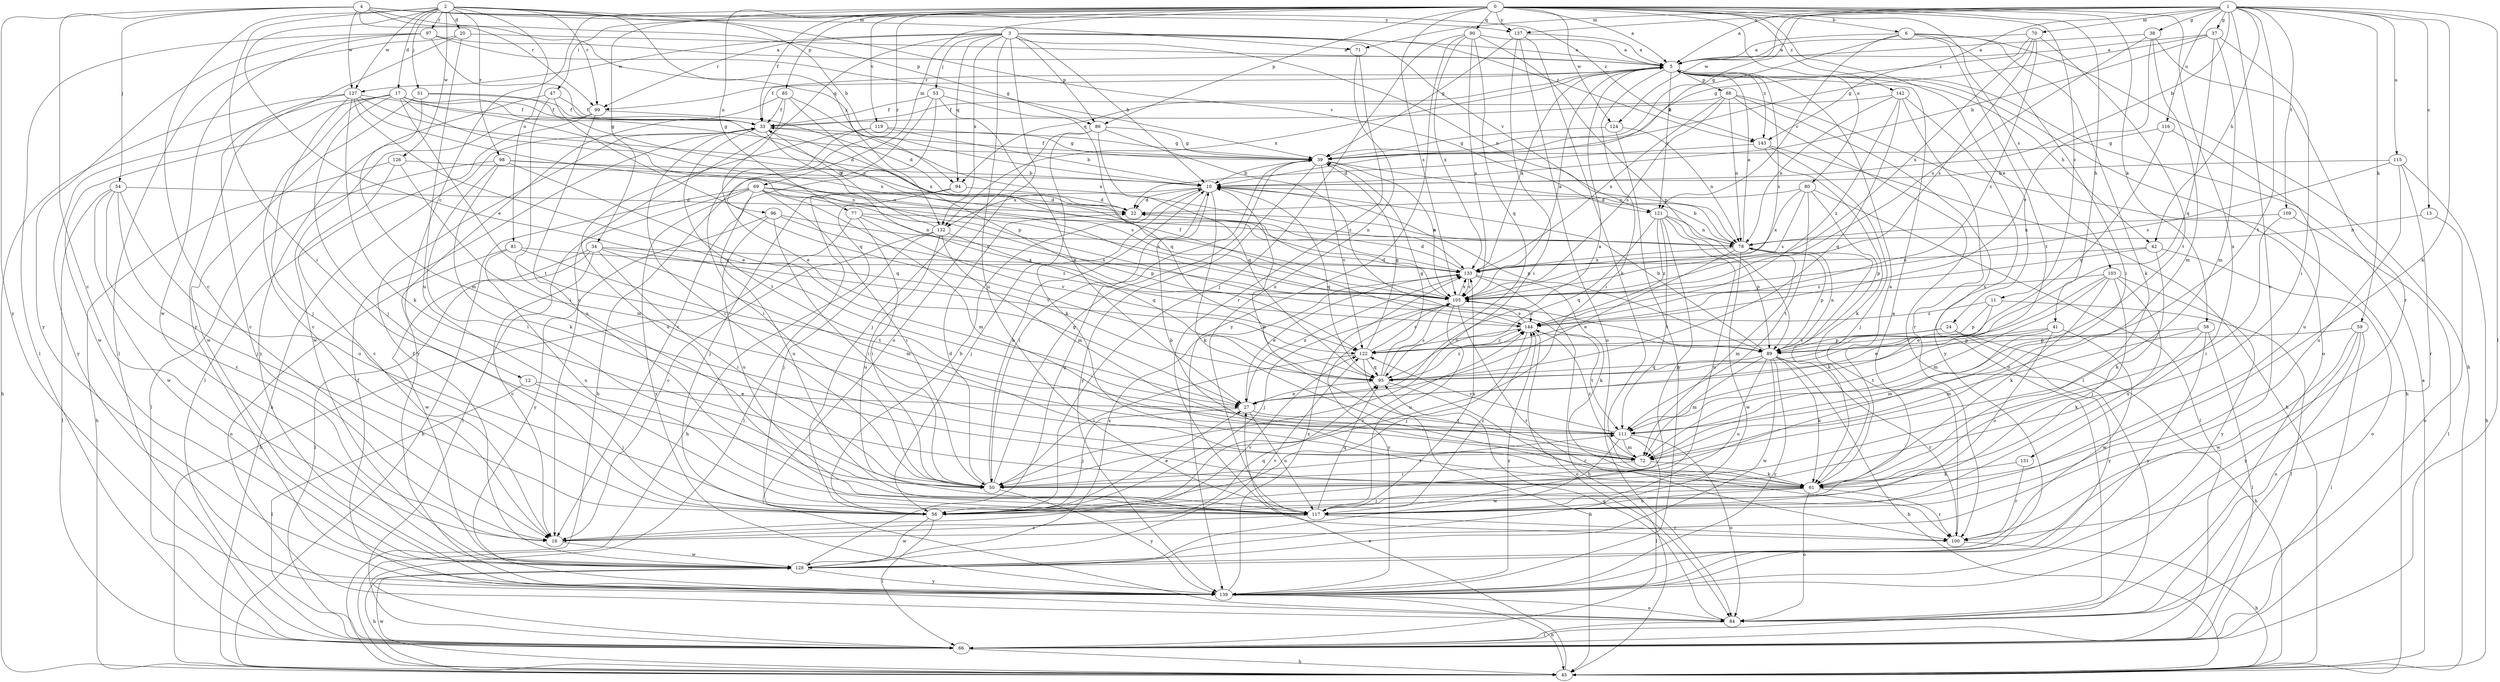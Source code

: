 strict digraph  {
0;
1;
2;
3;
4;
5;
6;
10;
11;
12;
13;
16;
17;
20;
22;
24;
27;
33;
34;
37;
38;
39;
41;
42;
45;
47;
50;
51;
53;
54;
56;
58;
59;
61;
66;
69;
70;
71;
72;
77;
78;
80;
81;
84;
85;
86;
88;
89;
90;
94;
95;
96;
97;
98;
99;
100;
103;
105;
109;
111;
115;
116;
117;
119;
121;
122;
124;
126;
127;
128;
131;
132;
133;
137;
139;
142;
143;
144;
0 -> 5  [label=a];
0 -> 6  [label=b];
0 -> 11  [label=c];
0 -> 12  [label=c];
0 -> 24  [label=e];
0 -> 33  [label=f];
0 -> 34  [label=g];
0 -> 41  [label=h];
0 -> 47  [label=i];
0 -> 58  [label=k];
0 -> 69  [label=m];
0 -> 77  [label=n];
0 -> 80  [label=o];
0 -> 85  [label=p];
0 -> 86  [label=p];
0 -> 90  [label=q];
0 -> 96  [label=r];
0 -> 103  [label=s];
0 -> 105  [label=s];
0 -> 119  [label=v];
0 -> 124  [label=w];
0 -> 131  [label=x];
0 -> 137  [label=y];
0 -> 142  [label=z];
1 -> 5  [label=a];
1 -> 10  [label=b];
1 -> 13  [label=c];
1 -> 16  [label=c];
1 -> 37  [label=g];
1 -> 38  [label=g];
1 -> 39  [label=g];
1 -> 42  [label=h];
1 -> 59  [label=k];
1 -> 61  [label=k];
1 -> 66  [label=l];
1 -> 70  [label=m];
1 -> 71  [label=m];
1 -> 109  [label=t];
1 -> 111  [label=t];
1 -> 115  [label=u];
1 -> 116  [label=u];
1 -> 124  [label=w];
1 -> 137  [label=y];
1 -> 143  [label=z];
2 -> 10  [label=b];
2 -> 16  [label=c];
2 -> 17  [label=d];
2 -> 20  [label=d];
2 -> 27  [label=e];
2 -> 50  [label=i];
2 -> 51  [label=j];
2 -> 81  [label=o];
2 -> 97  [label=r];
2 -> 98  [label=r];
2 -> 99  [label=r];
2 -> 121  [label=v];
2 -> 126  [label=w];
2 -> 127  [label=w];
2 -> 132  [label=x];
3 -> 5  [label=a];
3 -> 10  [label=b];
3 -> 16  [label=c];
3 -> 53  [label=j];
3 -> 78  [label=n];
3 -> 84  [label=o];
3 -> 86  [label=p];
3 -> 94  [label=q];
3 -> 99  [label=r];
3 -> 117  [label=u];
3 -> 121  [label=v];
3 -> 127  [label=w];
3 -> 132  [label=x];
3 -> 143  [label=z];
4 -> 16  [label=c];
4 -> 54  [label=j];
4 -> 71  [label=m];
4 -> 86  [label=p];
4 -> 94  [label=q];
4 -> 99  [label=r];
4 -> 127  [label=w];
4 -> 137  [label=y];
4 -> 139  [label=y];
4 -> 143  [label=z];
5 -> 33  [label=f];
5 -> 42  [label=h];
5 -> 50  [label=i];
5 -> 84  [label=o];
5 -> 88  [label=p];
5 -> 94  [label=q];
5 -> 99  [label=r];
5 -> 105  [label=s];
5 -> 121  [label=v];
5 -> 132  [label=x];
5 -> 143  [label=z];
6 -> 5  [label=a];
6 -> 10  [label=b];
6 -> 45  [label=h];
6 -> 50  [label=i];
6 -> 61  [label=k];
6 -> 111  [label=t];
6 -> 121  [label=v];
10 -> 22  [label=d];
10 -> 50  [label=i];
10 -> 56  [label=j];
10 -> 61  [label=k];
10 -> 89  [label=p];
10 -> 95  [label=q];
10 -> 132  [label=x];
11 -> 27  [label=e];
11 -> 66  [label=l];
11 -> 89  [label=p];
11 -> 144  [label=z];
12 -> 27  [label=e];
12 -> 56  [label=j];
12 -> 66  [label=l];
13 -> 78  [label=n];
13 -> 84  [label=o];
16 -> 95  [label=q];
16 -> 122  [label=v];
16 -> 128  [label=w];
17 -> 16  [label=c];
17 -> 33  [label=f];
17 -> 39  [label=g];
17 -> 56  [label=j];
17 -> 105  [label=s];
17 -> 111  [label=t];
17 -> 128  [label=w];
17 -> 133  [label=x];
17 -> 139  [label=y];
20 -> 5  [label=a];
20 -> 66  [label=l];
20 -> 117  [label=u];
20 -> 139  [label=y];
22 -> 78  [label=n];
24 -> 45  [label=h];
24 -> 89  [label=p];
24 -> 122  [label=v];
24 -> 139  [label=y];
27 -> 5  [label=a];
27 -> 56  [label=j];
27 -> 111  [label=t];
27 -> 117  [label=u];
27 -> 133  [label=x];
33 -> 39  [label=g];
33 -> 45  [label=h];
33 -> 50  [label=i];
33 -> 111  [label=t];
33 -> 122  [label=v];
34 -> 16  [label=c];
34 -> 50  [label=i];
34 -> 66  [label=l];
34 -> 72  [label=m];
34 -> 122  [label=v];
34 -> 128  [label=w];
34 -> 133  [label=x];
37 -> 5  [label=a];
37 -> 10  [label=b];
37 -> 39  [label=g];
37 -> 50  [label=i];
37 -> 72  [label=m];
37 -> 95  [label=q];
38 -> 5  [label=a];
38 -> 72  [label=m];
38 -> 100  [label=r];
38 -> 105  [label=s];
38 -> 122  [label=v];
39 -> 10  [label=b];
39 -> 33  [label=f];
39 -> 78  [label=n];
39 -> 105  [label=s];
39 -> 122  [label=v];
39 -> 139  [label=y];
41 -> 72  [label=m];
41 -> 89  [label=p];
41 -> 111  [label=t];
41 -> 117  [label=u];
41 -> 128  [label=w];
42 -> 61  [label=k];
42 -> 84  [label=o];
42 -> 133  [label=x];
42 -> 144  [label=z];
45 -> 5  [label=a];
45 -> 27  [label=e];
45 -> 128  [label=w];
47 -> 33  [label=f];
47 -> 50  [label=i];
47 -> 95  [label=q];
47 -> 139  [label=y];
50 -> 10  [label=b];
50 -> 22  [label=d];
50 -> 39  [label=g];
50 -> 111  [label=t];
50 -> 139  [label=y];
51 -> 33  [label=f];
51 -> 72  [label=m];
51 -> 128  [label=w];
51 -> 133  [label=x];
53 -> 16  [label=c];
53 -> 27  [label=e];
53 -> 33  [label=f];
53 -> 45  [label=h];
53 -> 95  [label=q];
54 -> 16  [label=c];
54 -> 22  [label=d];
54 -> 56  [label=j];
54 -> 66  [label=l];
54 -> 117  [label=u];
54 -> 128  [label=w];
56 -> 10  [label=b];
56 -> 27  [label=e];
56 -> 66  [label=l];
56 -> 128  [label=w];
56 -> 144  [label=z];
58 -> 61  [label=k];
58 -> 66  [label=l];
58 -> 72  [label=m];
58 -> 89  [label=p];
58 -> 139  [label=y];
59 -> 66  [label=l];
59 -> 84  [label=o];
59 -> 122  [label=v];
59 -> 128  [label=w];
59 -> 139  [label=y];
61 -> 5  [label=a];
61 -> 10  [label=b];
61 -> 56  [label=j];
61 -> 84  [label=o];
61 -> 100  [label=r];
61 -> 117  [label=u];
66 -> 45  [label=h];
69 -> 22  [label=d];
69 -> 45  [label=h];
69 -> 50  [label=i];
69 -> 66  [label=l];
69 -> 72  [label=m];
69 -> 89  [label=p];
69 -> 105  [label=s];
69 -> 117  [label=u];
69 -> 139  [label=y];
70 -> 5  [label=a];
70 -> 39  [label=g];
70 -> 105  [label=s];
70 -> 111  [label=t];
70 -> 133  [label=x];
70 -> 144  [label=z];
71 -> 100  [label=r];
71 -> 117  [label=u];
72 -> 10  [label=b];
72 -> 50  [label=i];
72 -> 61  [label=k];
72 -> 144  [label=z];
77 -> 45  [label=h];
77 -> 50  [label=i];
77 -> 78  [label=n];
77 -> 105  [label=s];
77 -> 122  [label=v];
78 -> 5  [label=a];
78 -> 10  [label=b];
78 -> 27  [label=e];
78 -> 61  [label=k];
78 -> 72  [label=m];
78 -> 89  [label=p];
78 -> 128  [label=w];
78 -> 133  [label=x];
80 -> 22  [label=d];
80 -> 66  [label=l];
80 -> 89  [label=p];
80 -> 105  [label=s];
80 -> 111  [label=t];
80 -> 133  [label=x];
81 -> 84  [label=o];
81 -> 111  [label=t];
81 -> 117  [label=u];
81 -> 133  [label=x];
84 -> 33  [label=f];
84 -> 66  [label=l];
84 -> 95  [label=q];
85 -> 27  [label=e];
85 -> 33  [label=f];
85 -> 89  [label=p];
85 -> 133  [label=x];
85 -> 139  [label=y];
86 -> 39  [label=g];
86 -> 56  [label=j];
86 -> 61  [label=k];
86 -> 95  [label=q];
86 -> 144  [label=z];
88 -> 33  [label=f];
88 -> 45  [label=h];
88 -> 66  [label=l];
88 -> 78  [label=n];
88 -> 84  [label=o];
88 -> 105  [label=s];
88 -> 133  [label=x];
89 -> 10  [label=b];
89 -> 45  [label=h];
89 -> 61  [label=k];
89 -> 72  [label=m];
89 -> 78  [label=n];
89 -> 95  [label=q];
89 -> 100  [label=r];
89 -> 117  [label=u];
89 -> 128  [label=w];
89 -> 139  [label=y];
90 -> 5  [label=a];
90 -> 56  [label=j];
90 -> 89  [label=p];
90 -> 95  [label=q];
90 -> 105  [label=s];
90 -> 133  [label=x];
90 -> 139  [label=y];
94 -> 22  [label=d];
94 -> 45  [label=h];
94 -> 56  [label=j];
94 -> 66  [label=l];
95 -> 27  [label=e];
95 -> 39  [label=g];
95 -> 100  [label=r];
95 -> 105  [label=s];
95 -> 144  [label=z];
96 -> 50  [label=i];
96 -> 78  [label=n];
96 -> 117  [label=u];
96 -> 139  [label=y];
96 -> 144  [label=z];
97 -> 5  [label=a];
97 -> 39  [label=g];
97 -> 66  [label=l];
97 -> 105  [label=s];
97 -> 128  [label=w];
97 -> 139  [label=y];
98 -> 10  [label=b];
98 -> 50  [label=i];
98 -> 61  [label=k];
98 -> 66  [label=l];
98 -> 95  [label=q];
98 -> 105  [label=s];
99 -> 22  [label=d];
99 -> 66  [label=l];
99 -> 117  [label=u];
99 -> 128  [label=w];
100 -> 5  [label=a];
100 -> 45  [label=h];
103 -> 27  [label=e];
103 -> 56  [label=j];
103 -> 61  [label=k];
103 -> 72  [label=m];
103 -> 105  [label=s];
103 -> 117  [label=u];
103 -> 139  [label=y];
105 -> 5  [label=a];
105 -> 22  [label=d];
105 -> 56  [label=j];
105 -> 100  [label=r];
105 -> 117  [label=u];
105 -> 133  [label=x];
105 -> 139  [label=y];
105 -> 144  [label=z];
109 -> 50  [label=i];
109 -> 66  [label=l];
109 -> 78  [label=n];
111 -> 66  [label=l];
111 -> 72  [label=m];
111 -> 84  [label=o];
111 -> 122  [label=v];
111 -> 128  [label=w];
115 -> 10  [label=b];
115 -> 45  [label=h];
115 -> 100  [label=r];
115 -> 105  [label=s];
115 -> 117  [label=u];
116 -> 39  [label=g];
116 -> 95  [label=q];
116 -> 117  [label=u];
117 -> 16  [label=c];
117 -> 95  [label=q];
117 -> 100  [label=r];
117 -> 133  [label=x];
117 -> 144  [label=z];
119 -> 10  [label=b];
119 -> 39  [label=g];
119 -> 50  [label=i];
119 -> 117  [label=u];
121 -> 56  [label=j];
121 -> 78  [label=n];
121 -> 89  [label=p];
121 -> 95  [label=q];
121 -> 111  [label=t];
121 -> 117  [label=u];
121 -> 144  [label=z];
122 -> 39  [label=g];
122 -> 45  [label=h];
122 -> 50  [label=i];
122 -> 95  [label=q];
122 -> 105  [label=s];
122 -> 144  [label=z];
124 -> 39  [label=g];
124 -> 78  [label=n];
124 -> 139  [label=y];
126 -> 10  [label=b];
126 -> 16  [label=c];
126 -> 45  [label=h];
126 -> 72  [label=m];
127 -> 16  [label=c];
127 -> 22  [label=d];
127 -> 27  [label=e];
127 -> 33  [label=f];
127 -> 45  [label=h];
127 -> 56  [label=j];
127 -> 61  [label=k];
127 -> 105  [label=s];
128 -> 33  [label=f];
128 -> 39  [label=g];
128 -> 45  [label=h];
128 -> 122  [label=v];
128 -> 133  [label=x];
128 -> 139  [label=y];
131 -> 61  [label=k];
131 -> 100  [label=r];
132 -> 16  [label=c];
132 -> 33  [label=f];
132 -> 56  [label=j];
132 -> 72  [label=m];
132 -> 95  [label=q];
132 -> 117  [label=u];
133 -> 5  [label=a];
133 -> 22  [label=d];
133 -> 27  [label=e];
133 -> 45  [label=h];
133 -> 61  [label=k];
133 -> 105  [label=s];
137 -> 5  [label=a];
137 -> 39  [label=g];
137 -> 50  [label=i];
137 -> 61  [label=k];
137 -> 84  [label=o];
139 -> 45  [label=h];
139 -> 84  [label=o];
139 -> 133  [label=x];
139 -> 144  [label=z];
142 -> 33  [label=f];
142 -> 78  [label=n];
142 -> 95  [label=q];
142 -> 100  [label=r];
142 -> 139  [label=y];
142 -> 144  [label=z];
143 -> 22  [label=d];
143 -> 45  [label=h];
143 -> 56  [label=j];
143 -> 61  [label=k];
144 -> 33  [label=f];
144 -> 56  [label=j];
144 -> 84  [label=o];
144 -> 105  [label=s];
144 -> 111  [label=t];
144 -> 122  [label=v];
}
